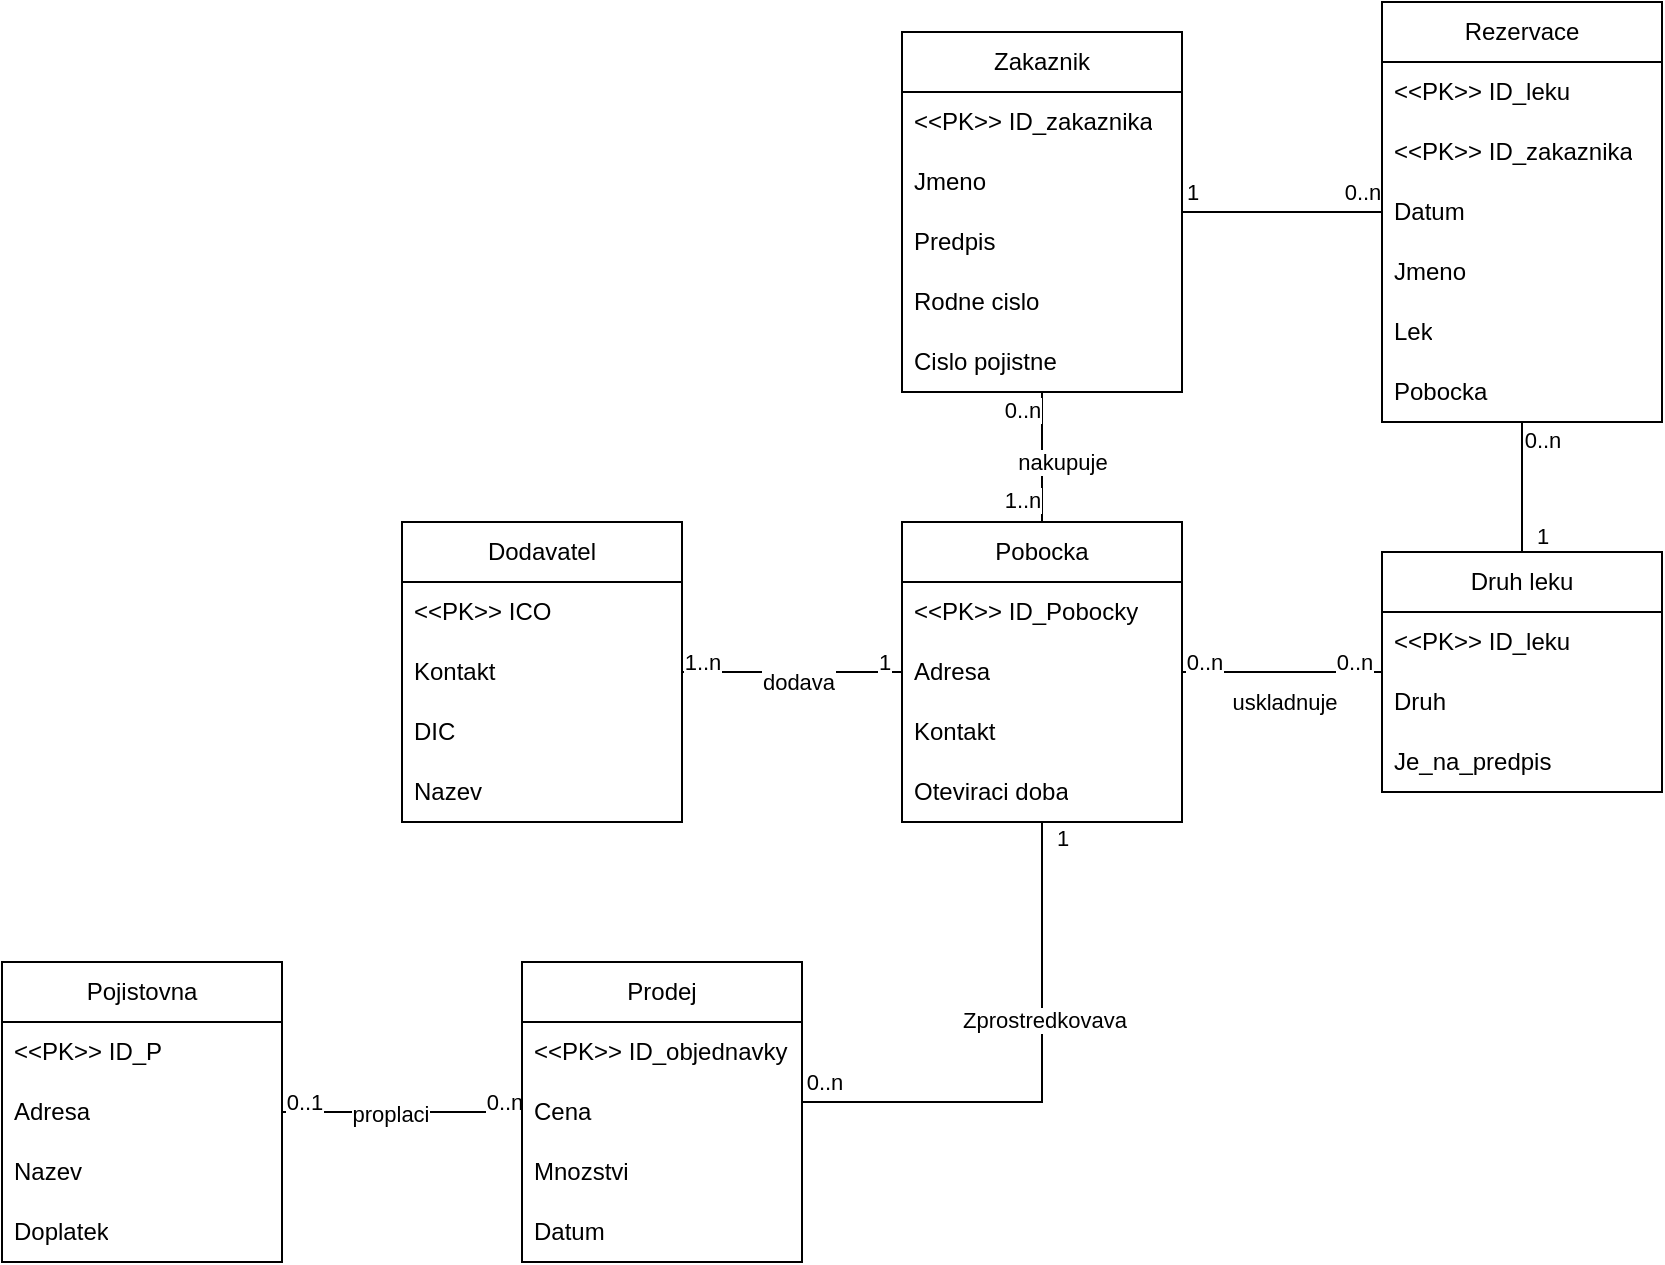 <mxfile version="22.1.3" type="device">
  <diagram name="Page-1" id="rW5pz3Cs651HaqfLk-VX">
    <mxGraphModel dx="941" dy="548" grid="1" gridSize="10" guides="1" tooltips="1" connect="1" arrows="1" fold="1" page="1" pageScale="1" pageWidth="850" pageHeight="1100" math="0" shadow="0">
      <root>
        <mxCell id="0" />
        <mxCell id="1" parent="0" />
        <mxCell id="Xvn0lViKlm9GvLylabK4-46" style="edgeStyle=orthogonalEdgeStyle;rounded=0;orthogonalLoop=1;jettySize=auto;html=1;endArrow=none;endFill=0;" edge="1" parent="1" source="Xvn0lViKlm9GvLylabK4-1" target="Xvn0lViKlm9GvLylabK4-31">
          <mxGeometry relative="1" as="geometry" />
        </mxCell>
        <mxCell id="Xvn0lViKlm9GvLylabK4-62" value="0..n" style="edgeLabel;html=1;align=center;verticalAlign=middle;resizable=0;points=[];" vertex="1" connectable="0" parent="Xvn0lViKlm9GvLylabK4-46">
          <mxGeometry x="0.873" relative="1" as="geometry">
            <mxPoint x="-2" y="-5" as="offset" />
          </mxGeometry>
        </mxCell>
        <mxCell id="Xvn0lViKlm9GvLylabK4-63" value="0..1" style="edgeLabel;html=1;align=center;verticalAlign=middle;resizable=0;points=[];" vertex="1" connectable="0" parent="Xvn0lViKlm9GvLylabK4-46">
          <mxGeometry x="-0.911" y="-1" relative="1" as="geometry">
            <mxPoint x="5" y="-6" as="offset" />
          </mxGeometry>
        </mxCell>
        <mxCell id="Xvn0lViKlm9GvLylabK4-64" value="proplaci" style="edgeLabel;html=1;align=center;verticalAlign=middle;resizable=0;points=[];" vertex="1" connectable="0" parent="Xvn0lViKlm9GvLylabK4-46">
          <mxGeometry x="-0.107" y="-1" relative="1" as="geometry">
            <mxPoint as="offset" />
          </mxGeometry>
        </mxCell>
        <mxCell id="Xvn0lViKlm9GvLylabK4-1" value="Pojistovna" style="swimlane;fontStyle=0;childLayout=stackLayout;horizontal=1;startSize=30;horizontalStack=0;resizeParent=1;resizeParentMax=0;resizeLast=0;collapsible=1;marginBottom=0;whiteSpace=wrap;html=1;" vertex="1" parent="1">
          <mxGeometry x="90" y="860" width="140" height="150" as="geometry" />
        </mxCell>
        <mxCell id="Xvn0lViKlm9GvLylabK4-2" value="&amp;lt;&amp;lt;PK&amp;gt;&amp;gt; ID_P" style="text;strokeColor=none;fillColor=none;align=left;verticalAlign=middle;spacingLeft=4;spacingRight=4;overflow=hidden;points=[[0,0.5],[1,0.5]];portConstraint=eastwest;rotatable=0;whiteSpace=wrap;html=1;" vertex="1" parent="Xvn0lViKlm9GvLylabK4-1">
          <mxGeometry y="30" width="140" height="30" as="geometry" />
        </mxCell>
        <mxCell id="Xvn0lViKlm9GvLylabK4-3" value="Adresa" style="text;strokeColor=none;fillColor=none;align=left;verticalAlign=middle;spacingLeft=4;spacingRight=4;overflow=hidden;points=[[0,0.5],[1,0.5]];portConstraint=eastwest;rotatable=0;whiteSpace=wrap;html=1;" vertex="1" parent="Xvn0lViKlm9GvLylabK4-1">
          <mxGeometry y="60" width="140" height="30" as="geometry" />
        </mxCell>
        <mxCell id="Xvn0lViKlm9GvLylabK4-4" value="Nazev" style="text;strokeColor=none;fillColor=none;align=left;verticalAlign=middle;spacingLeft=4;spacingRight=4;overflow=hidden;points=[[0,0.5],[1,0.5]];portConstraint=eastwest;rotatable=0;whiteSpace=wrap;html=1;" vertex="1" parent="Xvn0lViKlm9GvLylabK4-1">
          <mxGeometry y="90" width="140" height="30" as="geometry" />
        </mxCell>
        <mxCell id="Xvn0lViKlm9GvLylabK4-13" value="Doplatek" style="text;strokeColor=none;fillColor=none;align=left;verticalAlign=middle;spacingLeft=4;spacingRight=4;overflow=hidden;points=[[0,0.5],[1,0.5]];portConstraint=eastwest;rotatable=0;whiteSpace=wrap;html=1;" vertex="1" parent="Xvn0lViKlm9GvLylabK4-1">
          <mxGeometry y="120" width="140" height="30" as="geometry" />
        </mxCell>
        <mxCell id="Xvn0lViKlm9GvLylabK4-43" style="edgeStyle=orthogonalEdgeStyle;rounded=0;orthogonalLoop=1;jettySize=auto;html=1;endArrow=none;endFill=0;" edge="1" parent="1" source="Xvn0lViKlm9GvLylabK4-5" target="Xvn0lViKlm9GvLylabK4-14">
          <mxGeometry relative="1" as="geometry" />
        </mxCell>
        <mxCell id="Xvn0lViKlm9GvLylabK4-56" value="0..n" style="edgeLabel;html=1;align=center;verticalAlign=middle;resizable=0;points=[];" vertex="1" connectable="0" parent="Xvn0lViKlm9GvLylabK4-43">
          <mxGeometry x="0.782" y="-1" relative="1" as="geometry">
            <mxPoint y="-4" as="offset" />
          </mxGeometry>
        </mxCell>
        <mxCell id="Xvn0lViKlm9GvLylabK4-57" value="0..n" style="edgeLabel;html=1;align=center;verticalAlign=middle;resizable=0;points=[];" vertex="1" connectable="0" parent="Xvn0lViKlm9GvLylabK4-43">
          <mxGeometry x="-0.78" relative="1" as="geometry">
            <mxPoint x="-3" y="-5" as="offset" />
          </mxGeometry>
        </mxCell>
        <mxCell id="Xvn0lViKlm9GvLylabK4-58" value="uskladnuje" style="edgeLabel;html=1;align=center;verticalAlign=middle;resizable=0;points=[];" vertex="1" connectable="0" parent="Xvn0lViKlm9GvLylabK4-43">
          <mxGeometry x="-0.013" y="-1" relative="1" as="geometry">
            <mxPoint y="16" as="offset" />
          </mxGeometry>
        </mxCell>
        <mxCell id="Xvn0lViKlm9GvLylabK4-5" value="Druh leku" style="swimlane;fontStyle=0;childLayout=stackLayout;horizontal=1;startSize=30;horizontalStack=0;resizeParent=1;resizeParentMax=0;resizeLast=0;collapsible=1;marginBottom=0;whiteSpace=wrap;html=1;" vertex="1" parent="1">
          <mxGeometry x="780" y="655" width="140" height="120" as="geometry" />
        </mxCell>
        <mxCell id="Xvn0lViKlm9GvLylabK4-6" value="&amp;lt;&amp;lt;PK&amp;gt;&amp;gt; ID_leku" style="text;strokeColor=none;fillColor=none;align=left;verticalAlign=middle;spacingLeft=4;spacingRight=4;overflow=hidden;points=[[0,0.5],[1,0.5]];portConstraint=eastwest;rotatable=0;whiteSpace=wrap;html=1;" vertex="1" parent="Xvn0lViKlm9GvLylabK4-5">
          <mxGeometry y="30" width="140" height="30" as="geometry" />
        </mxCell>
        <mxCell id="Xvn0lViKlm9GvLylabK4-7" value="Druh" style="text;strokeColor=none;fillColor=none;align=left;verticalAlign=middle;spacingLeft=4;spacingRight=4;overflow=hidden;points=[[0,0.5],[1,0.5]];portConstraint=eastwest;rotatable=0;whiteSpace=wrap;html=1;" vertex="1" parent="Xvn0lViKlm9GvLylabK4-5">
          <mxGeometry y="60" width="140" height="30" as="geometry" />
        </mxCell>
        <mxCell id="Xvn0lViKlm9GvLylabK4-8" value="Je_na_predpis" style="text;strokeColor=none;fillColor=none;align=left;verticalAlign=middle;spacingLeft=4;spacingRight=4;overflow=hidden;points=[[0,0.5],[1,0.5]];portConstraint=eastwest;rotatable=0;whiteSpace=wrap;html=1;" vertex="1" parent="Xvn0lViKlm9GvLylabK4-5">
          <mxGeometry y="90" width="140" height="30" as="geometry" />
        </mxCell>
        <mxCell id="Xvn0lViKlm9GvLylabK4-9" value="Zakaznik" style="swimlane;fontStyle=0;childLayout=stackLayout;horizontal=1;startSize=30;horizontalStack=0;resizeParent=1;resizeParentMax=0;resizeLast=0;collapsible=1;marginBottom=0;whiteSpace=wrap;html=1;" vertex="1" parent="1">
          <mxGeometry x="540" y="395" width="140" height="180" as="geometry" />
        </mxCell>
        <mxCell id="Xvn0lViKlm9GvLylabK4-10" value="&amp;lt;&amp;lt;PK&amp;gt;&amp;gt; ID_zakaznika" style="text;strokeColor=none;fillColor=none;align=left;verticalAlign=middle;spacingLeft=4;spacingRight=4;overflow=hidden;points=[[0,0.5],[1,0.5]];portConstraint=eastwest;rotatable=0;whiteSpace=wrap;html=1;" vertex="1" parent="Xvn0lViKlm9GvLylabK4-9">
          <mxGeometry y="30" width="140" height="30" as="geometry" />
        </mxCell>
        <mxCell id="Xvn0lViKlm9GvLylabK4-11" value="Jmeno" style="text;strokeColor=none;fillColor=none;align=left;verticalAlign=middle;spacingLeft=4;spacingRight=4;overflow=hidden;points=[[0,0.5],[1,0.5]];portConstraint=eastwest;rotatable=0;whiteSpace=wrap;html=1;" vertex="1" parent="Xvn0lViKlm9GvLylabK4-9">
          <mxGeometry y="60" width="140" height="30" as="geometry" />
        </mxCell>
        <mxCell id="Xvn0lViKlm9GvLylabK4-12" value="Predpis" style="text;strokeColor=none;fillColor=none;align=left;verticalAlign=middle;spacingLeft=4;spacingRight=4;overflow=hidden;points=[[0,0.5],[1,0.5]];portConstraint=eastwest;rotatable=0;whiteSpace=wrap;html=1;" vertex="1" parent="Xvn0lViKlm9GvLylabK4-9">
          <mxGeometry y="90" width="140" height="30" as="geometry" />
        </mxCell>
        <mxCell id="Xvn0lViKlm9GvLylabK4-38" value="Rodne cislo" style="text;strokeColor=none;fillColor=none;align=left;verticalAlign=middle;spacingLeft=4;spacingRight=4;overflow=hidden;points=[[0,0.5],[1,0.5]];portConstraint=eastwest;rotatable=0;whiteSpace=wrap;html=1;" vertex="1" parent="Xvn0lViKlm9GvLylabK4-9">
          <mxGeometry y="120" width="140" height="30" as="geometry" />
        </mxCell>
        <mxCell id="Xvn0lViKlm9GvLylabK4-39" value="Cislo pojistne" style="text;strokeColor=none;fillColor=none;align=left;verticalAlign=middle;spacingLeft=4;spacingRight=4;overflow=hidden;points=[[0,0.5],[1,0.5]];portConstraint=eastwest;rotatable=0;whiteSpace=wrap;html=1;" vertex="1" parent="Xvn0lViKlm9GvLylabK4-9">
          <mxGeometry y="150" width="140" height="30" as="geometry" />
        </mxCell>
        <mxCell id="Xvn0lViKlm9GvLylabK4-41" style="edgeStyle=orthogonalEdgeStyle;rounded=0;orthogonalLoop=1;jettySize=auto;html=1;endArrow=none;endFill=0;" edge="1" parent="1" source="Xvn0lViKlm9GvLylabK4-14" target="Xvn0lViKlm9GvLylabK4-31">
          <mxGeometry relative="1" as="geometry">
            <Array as="points">
              <mxPoint x="610" y="930" />
            </Array>
          </mxGeometry>
        </mxCell>
        <mxCell id="Xvn0lViKlm9GvLylabK4-53" value="Zprostredkovava" style="edgeLabel;html=1;align=center;verticalAlign=middle;resizable=0;points=[];" vertex="1" connectable="0" parent="Xvn0lViKlm9GvLylabK4-41">
          <mxGeometry x="-0.241" y="1" relative="1" as="geometry">
            <mxPoint as="offset" />
          </mxGeometry>
        </mxCell>
        <mxCell id="Xvn0lViKlm9GvLylabK4-54" value="0..n" style="edgeLabel;html=1;align=center;verticalAlign=middle;resizable=0;points=[];" vertex="1" connectable="0" parent="Xvn0lViKlm9GvLylabK4-41">
          <mxGeometry x="0.942" y="1" relative="1" as="geometry">
            <mxPoint x="3" y="-11" as="offset" />
          </mxGeometry>
        </mxCell>
        <mxCell id="Xvn0lViKlm9GvLylabK4-55" value="1" style="edgeLabel;html=1;align=center;verticalAlign=middle;resizable=0;points=[];" vertex="1" connectable="0" parent="Xvn0lViKlm9GvLylabK4-41">
          <mxGeometry x="-0.944" y="1" relative="1" as="geometry">
            <mxPoint x="9" as="offset" />
          </mxGeometry>
        </mxCell>
        <mxCell id="Xvn0lViKlm9GvLylabK4-42" style="edgeStyle=orthogonalEdgeStyle;rounded=0;orthogonalLoop=1;jettySize=auto;html=1;endArrow=none;endFill=0;" edge="1" parent="1" source="Xvn0lViKlm9GvLylabK4-14" target="Xvn0lViKlm9GvLylabK4-9">
          <mxGeometry relative="1" as="geometry" />
        </mxCell>
        <mxCell id="Xvn0lViKlm9GvLylabK4-69" value="1..n" style="edgeLabel;html=1;align=center;verticalAlign=middle;resizable=0;points=[];" vertex="1" connectable="0" parent="Xvn0lViKlm9GvLylabK4-42">
          <mxGeometry x="-0.797" relative="1" as="geometry">
            <mxPoint x="-10" y="-5" as="offset" />
          </mxGeometry>
        </mxCell>
        <mxCell id="Xvn0lViKlm9GvLylabK4-70" value="0..n" style="edgeLabel;html=1;align=center;verticalAlign=middle;resizable=0;points=[];" vertex="1" connectable="0" parent="Xvn0lViKlm9GvLylabK4-42">
          <mxGeometry x="0.738" y="-1" relative="1" as="geometry">
            <mxPoint x="-11" as="offset" />
          </mxGeometry>
        </mxCell>
        <mxCell id="Xvn0lViKlm9GvLylabK4-71" value="nakupuje" style="edgeLabel;html=1;align=center;verticalAlign=middle;resizable=0;points=[];" vertex="1" connectable="0" parent="Xvn0lViKlm9GvLylabK4-42">
          <mxGeometry x="0.242" relative="1" as="geometry">
            <mxPoint x="10" y="10" as="offset" />
          </mxGeometry>
        </mxCell>
        <mxCell id="Xvn0lViKlm9GvLylabK4-14" value="Pobocka" style="swimlane;fontStyle=0;childLayout=stackLayout;horizontal=1;startSize=30;horizontalStack=0;resizeParent=1;resizeParentMax=0;resizeLast=0;collapsible=1;marginBottom=0;whiteSpace=wrap;html=1;" vertex="1" parent="1">
          <mxGeometry x="540" y="640" width="140" height="150" as="geometry" />
        </mxCell>
        <mxCell id="Xvn0lViKlm9GvLylabK4-15" value="&amp;lt;&amp;lt;PK&amp;gt;&amp;gt; ID_Pobocky" style="text;strokeColor=none;fillColor=none;align=left;verticalAlign=middle;spacingLeft=4;spacingRight=4;overflow=hidden;points=[[0,0.5],[1,0.5]];portConstraint=eastwest;rotatable=0;whiteSpace=wrap;html=1;" vertex="1" parent="Xvn0lViKlm9GvLylabK4-14">
          <mxGeometry y="30" width="140" height="30" as="geometry" />
        </mxCell>
        <mxCell id="Xvn0lViKlm9GvLylabK4-16" value="Adresa" style="text;strokeColor=none;fillColor=none;align=left;verticalAlign=middle;spacingLeft=4;spacingRight=4;overflow=hidden;points=[[0,0.5],[1,0.5]];portConstraint=eastwest;rotatable=0;whiteSpace=wrap;html=1;" vertex="1" parent="Xvn0lViKlm9GvLylabK4-14">
          <mxGeometry y="60" width="140" height="30" as="geometry" />
        </mxCell>
        <mxCell id="Xvn0lViKlm9GvLylabK4-17" value="Kontakt" style="text;strokeColor=none;fillColor=none;align=left;verticalAlign=middle;spacingLeft=4;spacingRight=4;overflow=hidden;points=[[0,0.5],[1,0.5]];portConstraint=eastwest;rotatable=0;whiteSpace=wrap;html=1;" vertex="1" parent="Xvn0lViKlm9GvLylabK4-14">
          <mxGeometry y="90" width="140" height="30" as="geometry" />
        </mxCell>
        <mxCell id="Xvn0lViKlm9GvLylabK4-18" value="Oteviraci doba" style="text;strokeColor=none;fillColor=none;align=left;verticalAlign=middle;spacingLeft=4;spacingRight=4;overflow=hidden;points=[[0,0.5],[1,0.5]];portConstraint=eastwest;rotatable=0;whiteSpace=wrap;html=1;" vertex="1" parent="Xvn0lViKlm9GvLylabK4-14">
          <mxGeometry y="120" width="140" height="30" as="geometry" />
        </mxCell>
        <mxCell id="Xvn0lViKlm9GvLylabK4-40" style="edgeStyle=orthogonalEdgeStyle;rounded=0;orthogonalLoop=1;jettySize=auto;html=1;endArrow=none;endFill=0;" edge="1" parent="1" source="Xvn0lViKlm9GvLylabK4-19" target="Xvn0lViKlm9GvLylabK4-14">
          <mxGeometry relative="1" as="geometry" />
        </mxCell>
        <mxCell id="Xvn0lViKlm9GvLylabK4-59" value="1" style="edgeLabel;html=1;align=center;verticalAlign=middle;resizable=0;points=[];" vertex="1" connectable="0" parent="Xvn0lViKlm9GvLylabK4-40">
          <mxGeometry x="0.829" y="-1" relative="1" as="geometry">
            <mxPoint y="-6" as="offset" />
          </mxGeometry>
        </mxCell>
        <mxCell id="Xvn0lViKlm9GvLylabK4-60" value="1..n" style="edgeLabel;html=1;align=center;verticalAlign=middle;resizable=0;points=[];" vertex="1" connectable="0" parent="Xvn0lViKlm9GvLylabK4-40">
          <mxGeometry x="-0.838" y="1" relative="1" as="geometry">
            <mxPoint x="1" y="-4" as="offset" />
          </mxGeometry>
        </mxCell>
        <mxCell id="Xvn0lViKlm9GvLylabK4-61" value="dodava" style="edgeLabel;html=1;align=center;verticalAlign=middle;resizable=0;points=[];" vertex="1" connectable="0" parent="Xvn0lViKlm9GvLylabK4-40">
          <mxGeometry x="0.051" relative="1" as="geometry">
            <mxPoint y="5" as="offset" />
          </mxGeometry>
        </mxCell>
        <mxCell id="Xvn0lViKlm9GvLylabK4-19" value="Dodavatel" style="swimlane;fontStyle=0;childLayout=stackLayout;horizontal=1;startSize=30;horizontalStack=0;resizeParent=1;resizeParentMax=0;resizeLast=0;collapsible=1;marginBottom=0;whiteSpace=wrap;html=1;" vertex="1" parent="1">
          <mxGeometry x="290" y="640" width="140" height="150" as="geometry" />
        </mxCell>
        <mxCell id="Xvn0lViKlm9GvLylabK4-20" value="&amp;lt;&amp;lt;PK&amp;gt;&amp;gt; ICO" style="text;strokeColor=none;fillColor=none;align=left;verticalAlign=middle;spacingLeft=4;spacingRight=4;overflow=hidden;points=[[0,0.5],[1,0.5]];portConstraint=eastwest;rotatable=0;whiteSpace=wrap;html=1;" vertex="1" parent="Xvn0lViKlm9GvLylabK4-19">
          <mxGeometry y="30" width="140" height="30" as="geometry" />
        </mxCell>
        <mxCell id="Xvn0lViKlm9GvLylabK4-21" value="Kontakt" style="text;strokeColor=none;fillColor=none;align=left;verticalAlign=middle;spacingLeft=4;spacingRight=4;overflow=hidden;points=[[0,0.5],[1,0.5]];portConstraint=eastwest;rotatable=0;whiteSpace=wrap;html=1;" vertex="1" parent="Xvn0lViKlm9GvLylabK4-19">
          <mxGeometry y="60" width="140" height="30" as="geometry" />
        </mxCell>
        <mxCell id="Xvn0lViKlm9GvLylabK4-22" value="DIC" style="text;strokeColor=none;fillColor=none;align=left;verticalAlign=middle;spacingLeft=4;spacingRight=4;overflow=hidden;points=[[0,0.5],[1,0.5]];portConstraint=eastwest;rotatable=0;whiteSpace=wrap;html=1;" vertex="1" parent="Xvn0lViKlm9GvLylabK4-19">
          <mxGeometry y="90" width="140" height="30" as="geometry" />
        </mxCell>
        <mxCell id="Xvn0lViKlm9GvLylabK4-23" value="Nazev" style="text;strokeColor=none;fillColor=none;align=left;verticalAlign=middle;spacingLeft=4;spacingRight=4;overflow=hidden;points=[[0,0.5],[1,0.5]];portConstraint=eastwest;rotatable=0;whiteSpace=wrap;html=1;" vertex="1" parent="Xvn0lViKlm9GvLylabK4-19">
          <mxGeometry y="120" width="140" height="30" as="geometry" />
        </mxCell>
        <mxCell id="Xvn0lViKlm9GvLylabK4-44" style="edgeStyle=orthogonalEdgeStyle;rounded=0;orthogonalLoop=1;jettySize=auto;html=1;endArrow=none;endFill=0;" edge="1" parent="1" source="Xvn0lViKlm9GvLylabK4-24" target="Xvn0lViKlm9GvLylabK4-9">
          <mxGeometry relative="1" as="geometry" />
        </mxCell>
        <mxCell id="Xvn0lViKlm9GvLylabK4-65" value="1" style="edgeLabel;html=1;align=center;verticalAlign=middle;resizable=0;points=[];" vertex="1" connectable="0" parent="Xvn0lViKlm9GvLylabK4-44">
          <mxGeometry x="0.908" y="1" relative="1" as="geometry">
            <mxPoint y="-11" as="offset" />
          </mxGeometry>
        </mxCell>
        <mxCell id="Xvn0lViKlm9GvLylabK4-66" value="0..n" style="edgeLabel;html=1;align=center;verticalAlign=middle;resizable=0;points=[];" vertex="1" connectable="0" parent="Xvn0lViKlm9GvLylabK4-44">
          <mxGeometry x="-0.835" y="-1" relative="1" as="geometry">
            <mxPoint x="-2" y="-9" as="offset" />
          </mxGeometry>
        </mxCell>
        <mxCell id="Xvn0lViKlm9GvLylabK4-45" style="edgeStyle=orthogonalEdgeStyle;rounded=0;orthogonalLoop=1;jettySize=auto;html=1;endArrow=none;endFill=0;" edge="1" parent="1" source="Xvn0lViKlm9GvLylabK4-24" target="Xvn0lViKlm9GvLylabK4-5">
          <mxGeometry relative="1" as="geometry" />
        </mxCell>
        <mxCell id="Xvn0lViKlm9GvLylabK4-67" value="0..n" style="edgeLabel;html=1;align=center;verticalAlign=middle;resizable=0;points=[];" vertex="1" connectable="0" parent="Xvn0lViKlm9GvLylabK4-45">
          <mxGeometry x="-0.741" relative="1" as="geometry">
            <mxPoint x="10" as="offset" />
          </mxGeometry>
        </mxCell>
        <mxCell id="Xvn0lViKlm9GvLylabK4-68" value="1" style="edgeLabel;html=1;align=center;verticalAlign=middle;resizable=0;points=[];" vertex="1" connectable="0" parent="Xvn0lViKlm9GvLylabK4-45">
          <mxGeometry x="0.758" y="1" relative="1" as="geometry">
            <mxPoint x="9" as="offset" />
          </mxGeometry>
        </mxCell>
        <mxCell id="Xvn0lViKlm9GvLylabK4-24" value="Rezervace" style="swimlane;fontStyle=0;childLayout=stackLayout;horizontal=1;startSize=30;horizontalStack=0;resizeParent=1;resizeParentMax=0;resizeLast=0;collapsible=1;marginBottom=0;whiteSpace=wrap;html=1;" vertex="1" parent="1">
          <mxGeometry x="780" y="380" width="140" height="210" as="geometry" />
        </mxCell>
        <mxCell id="Xvn0lViKlm9GvLylabK4-25" value="&amp;lt;&amp;lt;PK&amp;gt;&amp;gt; ID_leku" style="text;strokeColor=none;fillColor=none;align=left;verticalAlign=middle;spacingLeft=4;spacingRight=4;overflow=hidden;points=[[0,0.5],[1,0.5]];portConstraint=eastwest;rotatable=0;whiteSpace=wrap;html=1;" vertex="1" parent="Xvn0lViKlm9GvLylabK4-24">
          <mxGeometry y="30" width="140" height="30" as="geometry" />
        </mxCell>
        <mxCell id="Xvn0lViKlm9GvLylabK4-26" value="&amp;lt;&amp;lt;PK&amp;gt;&amp;gt; ID_zakaznika" style="text;strokeColor=none;fillColor=none;align=left;verticalAlign=middle;spacingLeft=4;spacingRight=4;overflow=hidden;points=[[0,0.5],[1,0.5]];portConstraint=eastwest;rotatable=0;whiteSpace=wrap;html=1;" vertex="1" parent="Xvn0lViKlm9GvLylabK4-24">
          <mxGeometry y="60" width="140" height="30" as="geometry" />
        </mxCell>
        <mxCell id="Xvn0lViKlm9GvLylabK4-27" value="Datum" style="text;strokeColor=none;fillColor=none;align=left;verticalAlign=middle;spacingLeft=4;spacingRight=4;overflow=hidden;points=[[0,0.5],[1,0.5]];portConstraint=eastwest;rotatable=0;whiteSpace=wrap;html=1;" vertex="1" parent="Xvn0lViKlm9GvLylabK4-24">
          <mxGeometry y="90" width="140" height="30" as="geometry" />
        </mxCell>
        <mxCell id="Xvn0lViKlm9GvLylabK4-28" value="Jmeno" style="text;strokeColor=none;fillColor=none;align=left;verticalAlign=middle;spacingLeft=4;spacingRight=4;overflow=hidden;points=[[0,0.5],[1,0.5]];portConstraint=eastwest;rotatable=0;whiteSpace=wrap;html=1;" vertex="1" parent="Xvn0lViKlm9GvLylabK4-24">
          <mxGeometry y="120" width="140" height="30" as="geometry" />
        </mxCell>
        <mxCell id="Xvn0lViKlm9GvLylabK4-29" value="Lek" style="text;strokeColor=none;fillColor=none;align=left;verticalAlign=middle;spacingLeft=4;spacingRight=4;overflow=hidden;points=[[0,0.5],[1,0.5]];portConstraint=eastwest;rotatable=0;whiteSpace=wrap;html=1;" vertex="1" parent="Xvn0lViKlm9GvLylabK4-24">
          <mxGeometry y="150" width="140" height="30" as="geometry" />
        </mxCell>
        <mxCell id="Xvn0lViKlm9GvLylabK4-30" value="Pobocka" style="text;strokeColor=none;fillColor=none;align=left;verticalAlign=middle;spacingLeft=4;spacingRight=4;overflow=hidden;points=[[0,0.5],[1,0.5]];portConstraint=eastwest;rotatable=0;whiteSpace=wrap;html=1;" vertex="1" parent="Xvn0lViKlm9GvLylabK4-24">
          <mxGeometry y="180" width="140" height="30" as="geometry" />
        </mxCell>
        <mxCell id="Xvn0lViKlm9GvLylabK4-31" value="Prodej" style="swimlane;fontStyle=0;childLayout=stackLayout;horizontal=1;startSize=30;horizontalStack=0;resizeParent=1;resizeParentMax=0;resizeLast=0;collapsible=1;marginBottom=0;whiteSpace=wrap;html=1;" vertex="1" parent="1">
          <mxGeometry x="350" y="860" width="140" height="150" as="geometry" />
        </mxCell>
        <mxCell id="Xvn0lViKlm9GvLylabK4-32" value="&amp;lt;&amp;lt;PK&amp;gt;&amp;gt; ID_objednavky" style="text;strokeColor=none;fillColor=none;align=left;verticalAlign=middle;spacingLeft=4;spacingRight=4;overflow=hidden;points=[[0,0.5],[1,0.5]];portConstraint=eastwest;rotatable=0;whiteSpace=wrap;html=1;" vertex="1" parent="Xvn0lViKlm9GvLylabK4-31">
          <mxGeometry y="30" width="140" height="30" as="geometry" />
        </mxCell>
        <mxCell id="Xvn0lViKlm9GvLylabK4-33" value="Cena" style="text;strokeColor=none;fillColor=none;align=left;verticalAlign=middle;spacingLeft=4;spacingRight=4;overflow=hidden;points=[[0,0.5],[1,0.5]];portConstraint=eastwest;rotatable=0;whiteSpace=wrap;html=1;" vertex="1" parent="Xvn0lViKlm9GvLylabK4-31">
          <mxGeometry y="60" width="140" height="30" as="geometry" />
        </mxCell>
        <mxCell id="Xvn0lViKlm9GvLylabK4-34" value="Mnozstvi" style="text;strokeColor=none;fillColor=none;align=left;verticalAlign=middle;spacingLeft=4;spacingRight=4;overflow=hidden;points=[[0,0.5],[1,0.5]];portConstraint=eastwest;rotatable=0;whiteSpace=wrap;html=1;" vertex="1" parent="Xvn0lViKlm9GvLylabK4-31">
          <mxGeometry y="90" width="140" height="30" as="geometry" />
        </mxCell>
        <mxCell id="Xvn0lViKlm9GvLylabK4-35" value="Datum" style="text;strokeColor=none;fillColor=none;align=left;verticalAlign=middle;spacingLeft=4;spacingRight=4;overflow=hidden;points=[[0,0.5],[1,0.5]];portConstraint=eastwest;rotatable=0;whiteSpace=wrap;html=1;" vertex="1" parent="Xvn0lViKlm9GvLylabK4-31">
          <mxGeometry y="120" width="140" height="30" as="geometry" />
        </mxCell>
      </root>
    </mxGraphModel>
  </diagram>
</mxfile>
